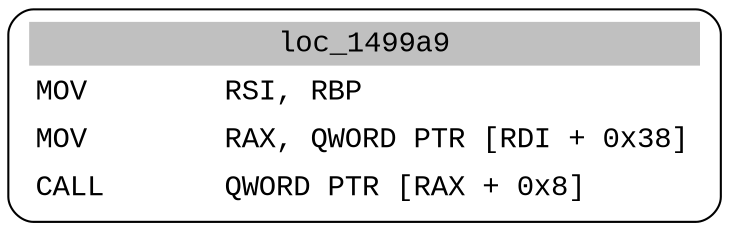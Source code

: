 digraph asm_graph {
1941 [
shape="Mrecord" fontname="Courier New"label =<<table border="0" cellborder="0" cellpadding="3"><tr><td align="center" colspan="2" bgcolor="grey">loc_1499a9</td></tr><tr><td align="left">MOV        RSI, RBP</td></tr><tr><td align="left">MOV        RAX, QWORD PTR [RDI + 0x38]</td></tr><tr><td align="left">CALL       QWORD PTR [RAX + 0x8]</td></tr></table>> ];
}